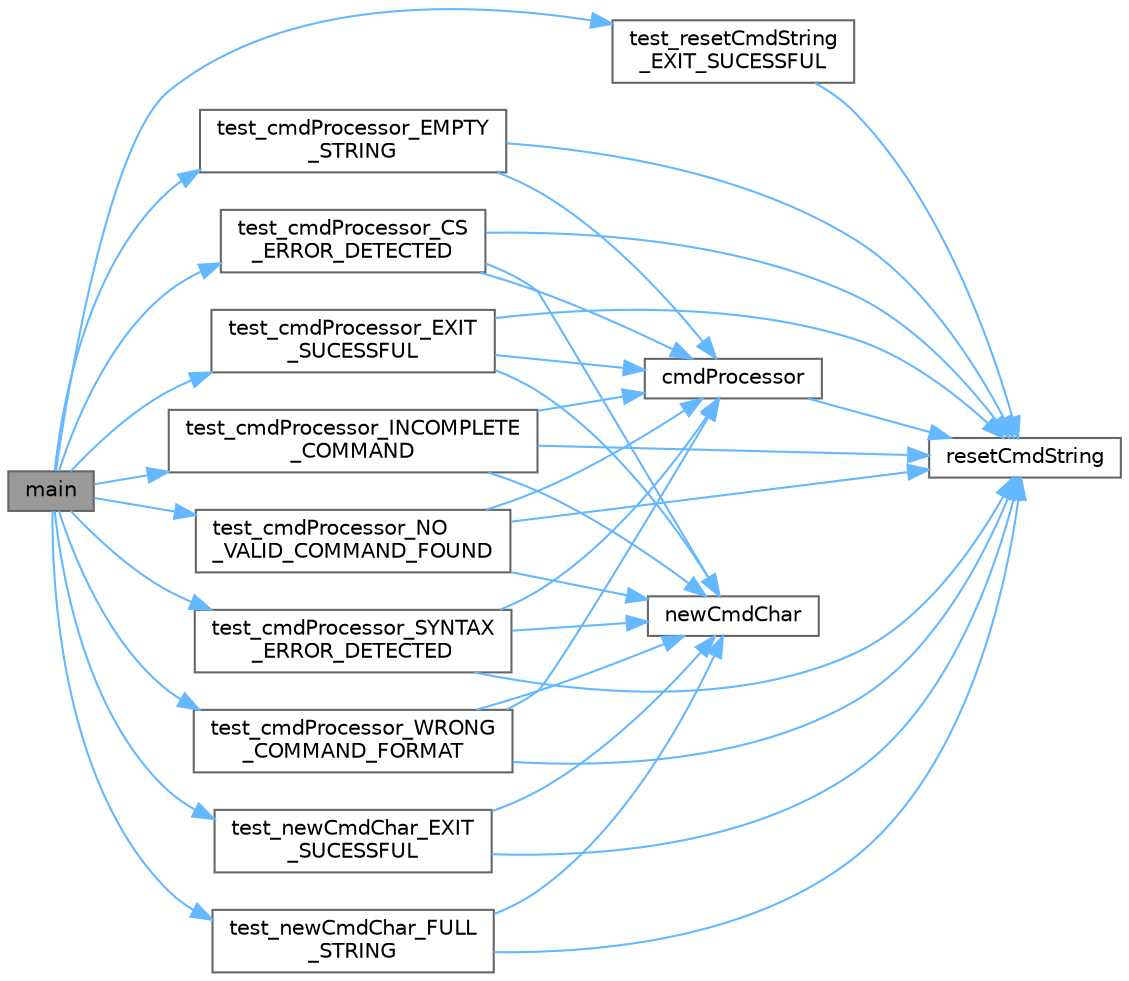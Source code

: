 digraph "main"
{
 // LATEX_PDF_SIZE
  bgcolor="transparent";
  edge [fontname=Helvetica,fontsize=10,labelfontname=Helvetica,labelfontsize=10];
  node [fontname=Helvetica,fontsize=10,shape=box,height=0.2,width=0.4];
  rankdir="LR";
  Node1 [label="main",height=0.2,width=0.4,color="gray40", fillcolor="grey60", style="filled", fontcolor="black",tooltip=" "];
  Node1 -> Node2 [color="steelblue1",style="solid"];
  Node2 [label="test_cmdProcessor_CS\l_ERROR_DETECTED",height=0.2,width=0.4,color="grey40", fillcolor="white", style="filled",URL="$testcmdproc_8c.html#ae440884aba132b4cd2f618ab948beff5",tooltip=" "];
  Node2 -> Node3 [color="steelblue1",style="solid"];
  Node3 [label="cmdProcessor",height=0.2,width=0.4,color="grey40", fillcolor="white", style="filled",URL="$cmdproc_8c.html#afbdfe0465dfd34a5f244fe41fa27c12a",tooltip="Processes the the chars received so far looking for commands."];
  Node3 -> Node4 [color="steelblue1",style="solid"];
  Node4 [label="resetCmdString",height=0.2,width=0.4,color="grey40", fillcolor="white", style="filled",URL="$cmdproc_8c.html#a0ca5ed7b8f6b1a5ee8f1ae22ea9d0400",tooltip="Resets the commanbd string."];
  Node2 -> Node5 [color="steelblue1",style="solid"];
  Node5 [label="newCmdChar",height=0.2,width=0.4,color="grey40", fillcolor="white", style="filled",URL="$cmdproc_8c.html#aeef5e88ff5a207e83ac21996c98d375d",tooltip="Adds a char to the cmd string"];
  Node2 -> Node4 [color="steelblue1",style="solid"];
  Node1 -> Node6 [color="steelblue1",style="solid"];
  Node6 [label="test_cmdProcessor_EMPTY\l_STRING",height=0.2,width=0.4,color="grey40", fillcolor="white", style="filled",URL="$testcmdproc_8c.html#a300d1caaa6016e6ab512c6d521cabc23",tooltip=" "];
  Node6 -> Node3 [color="steelblue1",style="solid"];
  Node6 -> Node4 [color="steelblue1",style="solid"];
  Node1 -> Node7 [color="steelblue1",style="solid"];
  Node7 [label="test_cmdProcessor_EXIT\l_SUCESSFUL",height=0.2,width=0.4,color="grey40", fillcolor="white", style="filled",URL="$testcmdproc_8c.html#aebf968320d9978fd88988f7030fef662",tooltip=" "];
  Node7 -> Node3 [color="steelblue1",style="solid"];
  Node7 -> Node5 [color="steelblue1",style="solid"];
  Node7 -> Node4 [color="steelblue1",style="solid"];
  Node1 -> Node8 [color="steelblue1",style="solid"];
  Node8 [label="test_cmdProcessor_INCOMPLETE\l_COMMAND",height=0.2,width=0.4,color="grey40", fillcolor="white", style="filled",URL="$testcmdproc_8c.html#a445ede505c71cab4a42e3d5d29b48a49",tooltip=" "];
  Node8 -> Node3 [color="steelblue1",style="solid"];
  Node8 -> Node5 [color="steelblue1",style="solid"];
  Node8 -> Node4 [color="steelblue1",style="solid"];
  Node1 -> Node9 [color="steelblue1",style="solid"];
  Node9 [label="test_cmdProcessor_NO\l_VALID_COMMAND_FOUND",height=0.2,width=0.4,color="grey40", fillcolor="white", style="filled",URL="$testcmdproc_8c.html#adc5cc9d6b715c036b0706202abf576e4",tooltip=" "];
  Node9 -> Node3 [color="steelblue1",style="solid"];
  Node9 -> Node5 [color="steelblue1",style="solid"];
  Node9 -> Node4 [color="steelblue1",style="solid"];
  Node1 -> Node10 [color="steelblue1",style="solid"];
  Node10 [label="test_cmdProcessor_SYNTAX\l_ERROR_DETECTED",height=0.2,width=0.4,color="grey40", fillcolor="white", style="filled",URL="$testcmdproc_8c.html#a73ac4d71da96dcac82e8b5e5b8cddb99",tooltip=" "];
  Node10 -> Node3 [color="steelblue1",style="solid"];
  Node10 -> Node5 [color="steelblue1",style="solid"];
  Node10 -> Node4 [color="steelblue1",style="solid"];
  Node1 -> Node11 [color="steelblue1",style="solid"];
  Node11 [label="test_cmdProcessor_WRONG\l_COMMAND_FORMAT",height=0.2,width=0.4,color="grey40", fillcolor="white", style="filled",URL="$testcmdproc_8c.html#a8a9f347da71363adda610f8099dd0796",tooltip=" "];
  Node11 -> Node3 [color="steelblue1",style="solid"];
  Node11 -> Node5 [color="steelblue1",style="solid"];
  Node11 -> Node4 [color="steelblue1",style="solid"];
  Node1 -> Node12 [color="steelblue1",style="solid"];
  Node12 [label="test_newCmdChar_EXIT\l_SUCESSFUL",height=0.2,width=0.4,color="grey40", fillcolor="white", style="filled",URL="$testcmdproc_8c.html#a7df507aca41fb178e5014ddebfe631c3",tooltip=" "];
  Node12 -> Node5 [color="steelblue1",style="solid"];
  Node12 -> Node4 [color="steelblue1",style="solid"];
  Node1 -> Node13 [color="steelblue1",style="solid"];
  Node13 [label="test_newCmdChar_FULL\l_STRING",height=0.2,width=0.4,color="grey40", fillcolor="white", style="filled",URL="$testcmdproc_8c.html#aca256473ec6037ed94dd8042e14b2c94",tooltip=" "];
  Node13 -> Node5 [color="steelblue1",style="solid"];
  Node13 -> Node4 [color="steelblue1",style="solid"];
  Node1 -> Node14 [color="steelblue1",style="solid"];
  Node14 [label="test_resetCmdString\l_EXIT_SUCESSFUL",height=0.2,width=0.4,color="grey40", fillcolor="white", style="filled",URL="$testcmdproc_8c.html#a1ec06dc2560201bf18669b548b584f29",tooltip=" "];
  Node14 -> Node4 [color="steelblue1",style="solid"];
}
